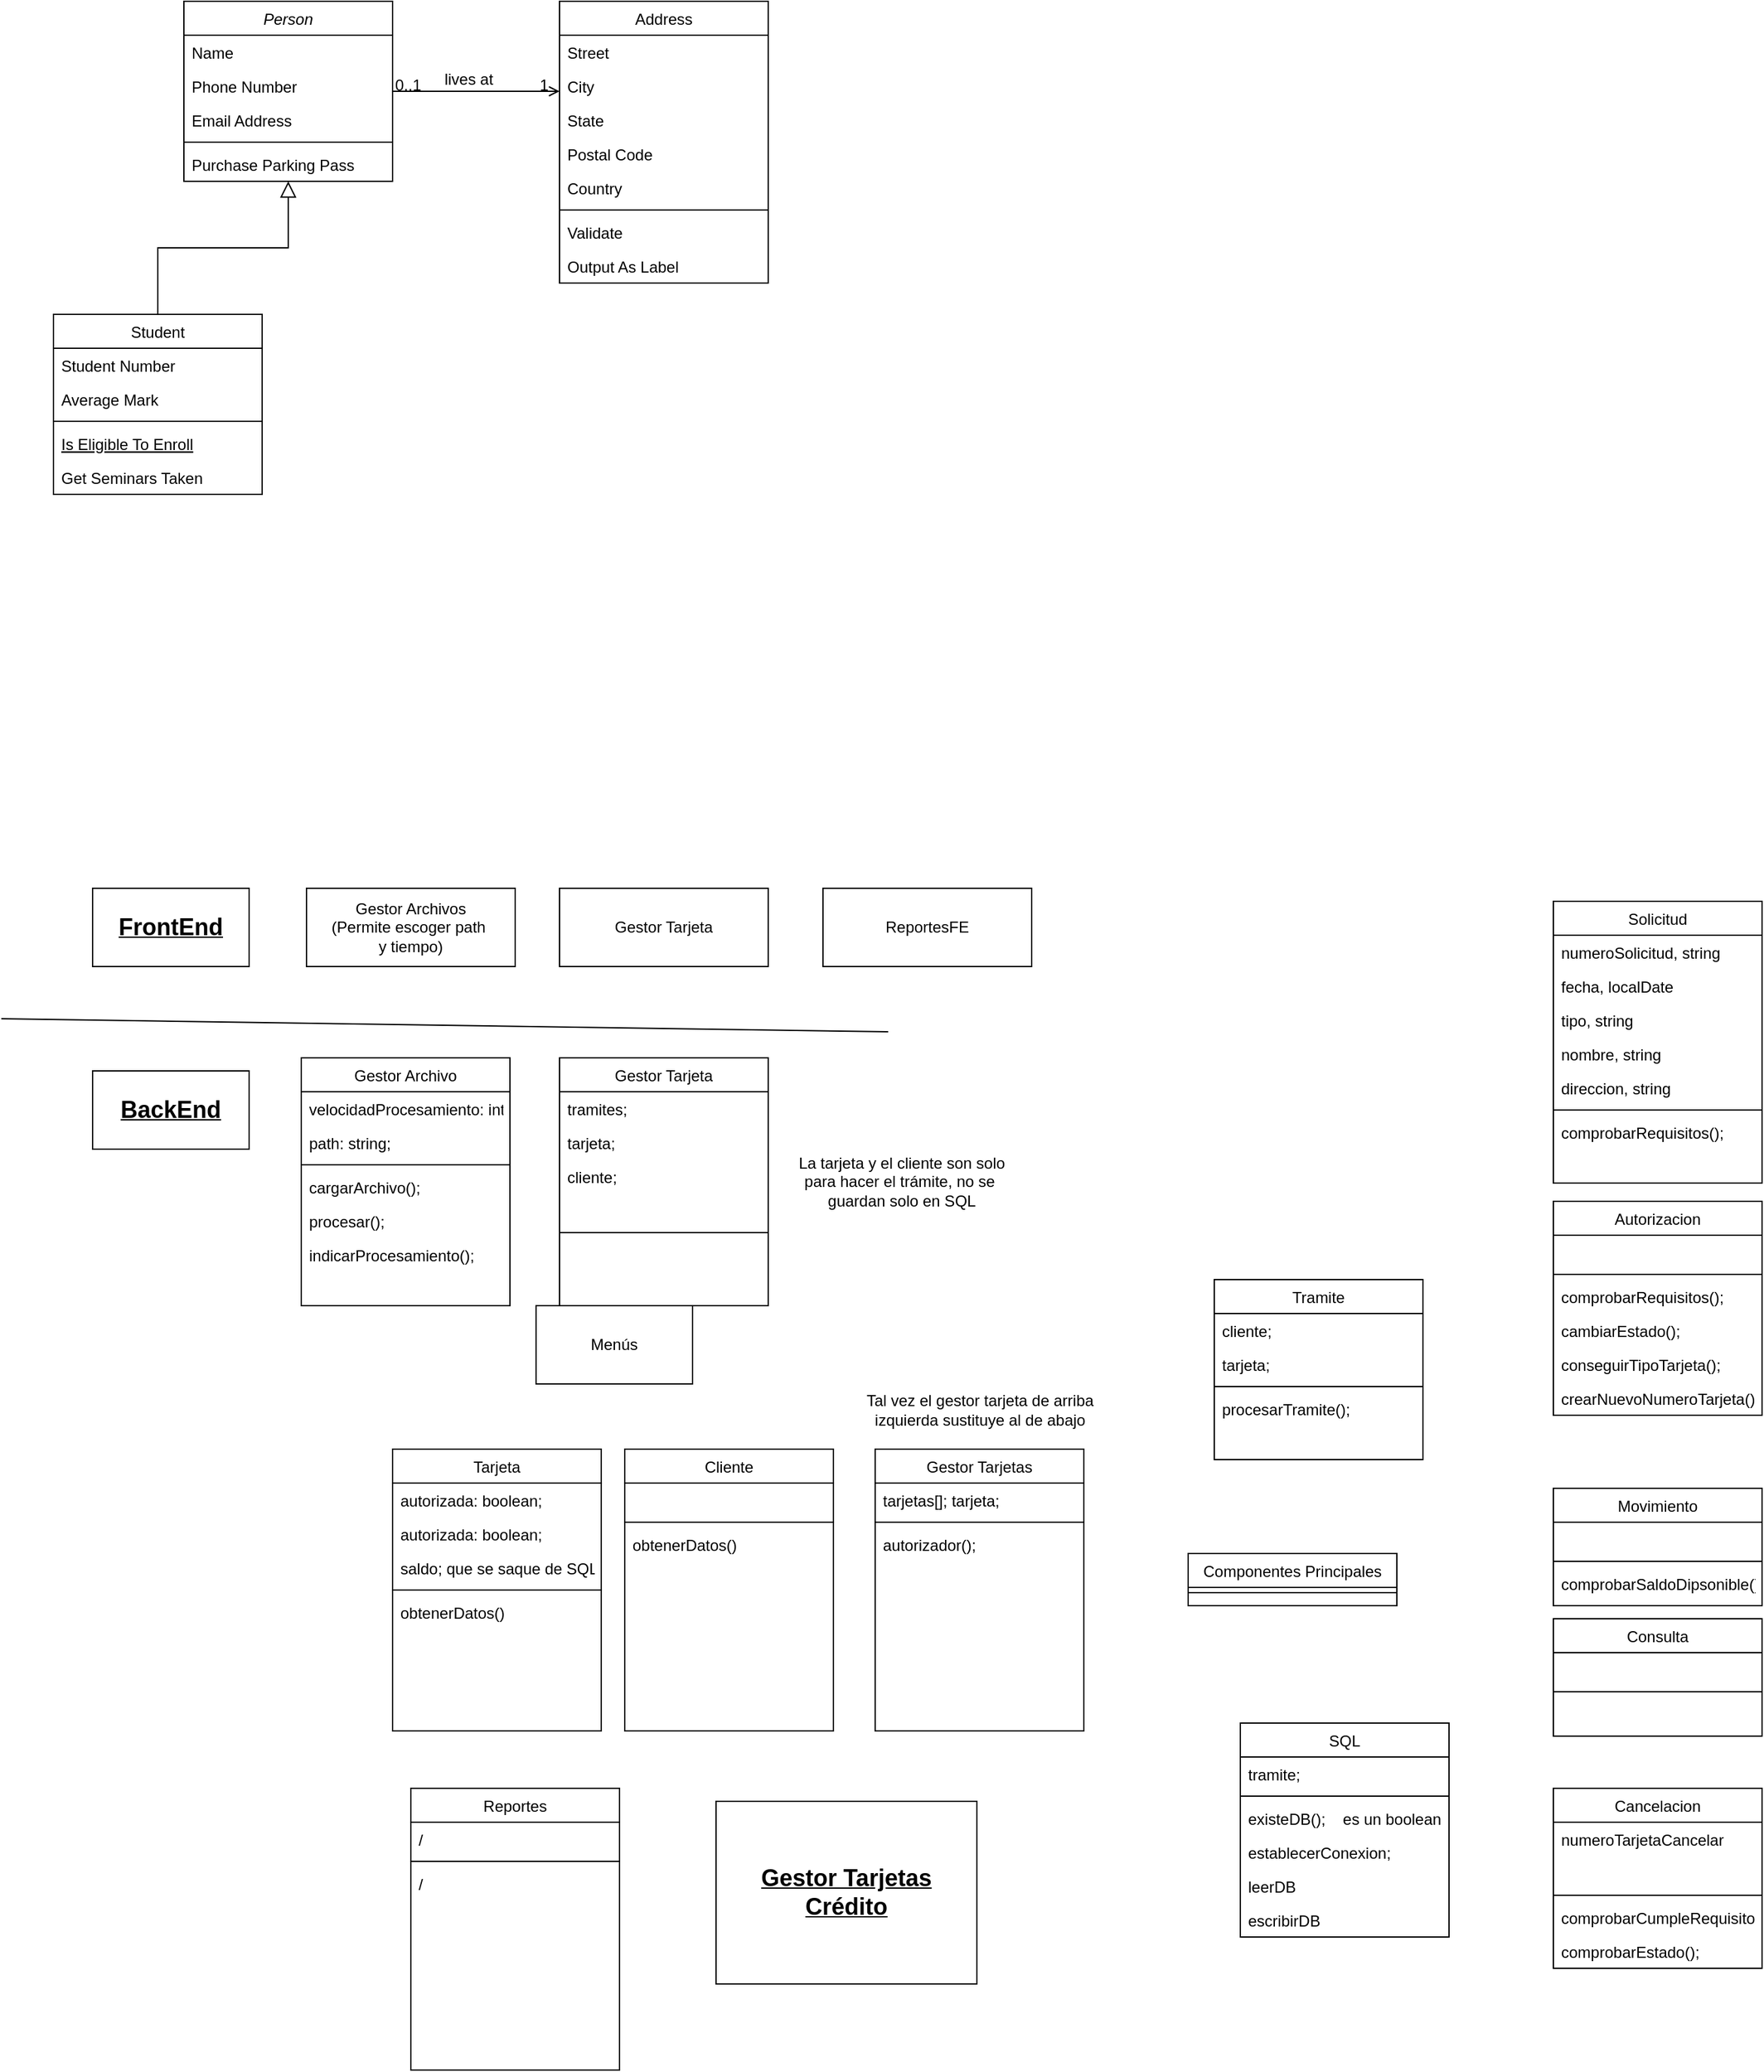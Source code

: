 <mxfile version="24.7.5">
  <diagram id="C5RBs43oDa-KdzZeNtuy" name="Page-1">
    <mxGraphModel dx="264" dy="2030" grid="1" gridSize="10" guides="1" tooltips="1" connect="1" arrows="1" fold="1" page="1" pageScale="1" pageWidth="827" pageHeight="1169" math="0" shadow="0">
      <root>
        <mxCell id="WIyWlLk6GJQsqaUBKTNV-0" />
        <mxCell id="WIyWlLk6GJQsqaUBKTNV-1" parent="WIyWlLk6GJQsqaUBKTNV-0" />
        <mxCell id="zkfFHV4jXpPFQw0GAbJ--0" value="Person" style="swimlane;fontStyle=2;align=center;verticalAlign=top;childLayout=stackLayout;horizontal=1;startSize=26;horizontalStack=0;resizeParent=1;resizeLast=0;collapsible=1;marginBottom=0;rounded=0;shadow=0;strokeWidth=1;" parent="WIyWlLk6GJQsqaUBKTNV-1" vertex="1">
          <mxGeometry x="240" y="-240" width="160" height="138" as="geometry">
            <mxRectangle x="230" y="140" width="160" height="26" as="alternateBounds" />
          </mxGeometry>
        </mxCell>
        <mxCell id="zkfFHV4jXpPFQw0GAbJ--1" value="Name" style="text;align=left;verticalAlign=top;spacingLeft=4;spacingRight=4;overflow=hidden;rotatable=0;points=[[0,0.5],[1,0.5]];portConstraint=eastwest;" parent="zkfFHV4jXpPFQw0GAbJ--0" vertex="1">
          <mxGeometry y="26" width="160" height="26" as="geometry" />
        </mxCell>
        <mxCell id="zkfFHV4jXpPFQw0GAbJ--2" value="Phone Number" style="text;align=left;verticalAlign=top;spacingLeft=4;spacingRight=4;overflow=hidden;rotatable=0;points=[[0,0.5],[1,0.5]];portConstraint=eastwest;rounded=0;shadow=0;html=0;" parent="zkfFHV4jXpPFQw0GAbJ--0" vertex="1">
          <mxGeometry y="52" width="160" height="26" as="geometry" />
        </mxCell>
        <mxCell id="zkfFHV4jXpPFQw0GAbJ--3" value="Email Address" style="text;align=left;verticalAlign=top;spacingLeft=4;spacingRight=4;overflow=hidden;rotatable=0;points=[[0,0.5],[1,0.5]];portConstraint=eastwest;rounded=0;shadow=0;html=0;" parent="zkfFHV4jXpPFQw0GAbJ--0" vertex="1">
          <mxGeometry y="78" width="160" height="26" as="geometry" />
        </mxCell>
        <mxCell id="zkfFHV4jXpPFQw0GAbJ--4" value="" style="line;html=1;strokeWidth=1;align=left;verticalAlign=middle;spacingTop=-1;spacingLeft=3;spacingRight=3;rotatable=0;labelPosition=right;points=[];portConstraint=eastwest;" parent="zkfFHV4jXpPFQw0GAbJ--0" vertex="1">
          <mxGeometry y="104" width="160" height="8" as="geometry" />
        </mxCell>
        <mxCell id="zkfFHV4jXpPFQw0GAbJ--5" value="Purchase Parking Pass" style="text;align=left;verticalAlign=top;spacingLeft=4;spacingRight=4;overflow=hidden;rotatable=0;points=[[0,0.5],[1,0.5]];portConstraint=eastwest;" parent="zkfFHV4jXpPFQw0GAbJ--0" vertex="1">
          <mxGeometry y="112" width="160" height="26" as="geometry" />
        </mxCell>
        <mxCell id="zkfFHV4jXpPFQw0GAbJ--6" value="Student" style="swimlane;fontStyle=0;align=center;verticalAlign=top;childLayout=stackLayout;horizontal=1;startSize=26;horizontalStack=0;resizeParent=1;resizeLast=0;collapsible=1;marginBottom=0;rounded=0;shadow=0;strokeWidth=1;" parent="WIyWlLk6GJQsqaUBKTNV-1" vertex="1">
          <mxGeometry x="140" width="160" height="138" as="geometry">
            <mxRectangle x="130" y="380" width="160" height="26" as="alternateBounds" />
          </mxGeometry>
        </mxCell>
        <mxCell id="zkfFHV4jXpPFQw0GAbJ--7" value="Student Number" style="text;align=left;verticalAlign=top;spacingLeft=4;spacingRight=4;overflow=hidden;rotatable=0;points=[[0,0.5],[1,0.5]];portConstraint=eastwest;" parent="zkfFHV4jXpPFQw0GAbJ--6" vertex="1">
          <mxGeometry y="26" width="160" height="26" as="geometry" />
        </mxCell>
        <mxCell id="zkfFHV4jXpPFQw0GAbJ--8" value="Average Mark" style="text;align=left;verticalAlign=top;spacingLeft=4;spacingRight=4;overflow=hidden;rotatable=0;points=[[0,0.5],[1,0.5]];portConstraint=eastwest;rounded=0;shadow=0;html=0;" parent="zkfFHV4jXpPFQw0GAbJ--6" vertex="1">
          <mxGeometry y="52" width="160" height="26" as="geometry" />
        </mxCell>
        <mxCell id="zkfFHV4jXpPFQw0GAbJ--9" value="" style="line;html=1;strokeWidth=1;align=left;verticalAlign=middle;spacingTop=-1;spacingLeft=3;spacingRight=3;rotatable=0;labelPosition=right;points=[];portConstraint=eastwest;" parent="zkfFHV4jXpPFQw0GAbJ--6" vertex="1">
          <mxGeometry y="78" width="160" height="8" as="geometry" />
        </mxCell>
        <mxCell id="zkfFHV4jXpPFQw0GAbJ--10" value="Is Eligible To Enroll" style="text;align=left;verticalAlign=top;spacingLeft=4;spacingRight=4;overflow=hidden;rotatable=0;points=[[0,0.5],[1,0.5]];portConstraint=eastwest;fontStyle=4" parent="zkfFHV4jXpPFQw0GAbJ--6" vertex="1">
          <mxGeometry y="86" width="160" height="26" as="geometry" />
        </mxCell>
        <mxCell id="zkfFHV4jXpPFQw0GAbJ--11" value="Get Seminars Taken" style="text;align=left;verticalAlign=top;spacingLeft=4;spacingRight=4;overflow=hidden;rotatable=0;points=[[0,0.5],[1,0.5]];portConstraint=eastwest;" parent="zkfFHV4jXpPFQw0GAbJ--6" vertex="1">
          <mxGeometry y="112" width="160" height="26" as="geometry" />
        </mxCell>
        <mxCell id="zkfFHV4jXpPFQw0GAbJ--12" value="" style="endArrow=block;endSize=10;endFill=0;shadow=0;strokeWidth=1;rounded=0;curved=0;edgeStyle=elbowEdgeStyle;elbow=vertical;" parent="WIyWlLk6GJQsqaUBKTNV-1" source="zkfFHV4jXpPFQw0GAbJ--6" target="zkfFHV4jXpPFQw0GAbJ--0" edge="1">
          <mxGeometry width="160" relative="1" as="geometry">
            <mxPoint x="220" y="-157" as="sourcePoint" />
            <mxPoint x="220" y="-157" as="targetPoint" />
          </mxGeometry>
        </mxCell>
        <mxCell id="zkfFHV4jXpPFQw0GAbJ--17" value="Address" style="swimlane;fontStyle=0;align=center;verticalAlign=top;childLayout=stackLayout;horizontal=1;startSize=26;horizontalStack=0;resizeParent=1;resizeLast=0;collapsible=1;marginBottom=0;rounded=0;shadow=0;strokeWidth=1;" parent="WIyWlLk6GJQsqaUBKTNV-1" vertex="1">
          <mxGeometry x="528" y="-240" width="160" height="216" as="geometry">
            <mxRectangle x="550" y="140" width="160" height="26" as="alternateBounds" />
          </mxGeometry>
        </mxCell>
        <mxCell id="zkfFHV4jXpPFQw0GAbJ--18" value="Street" style="text;align=left;verticalAlign=top;spacingLeft=4;spacingRight=4;overflow=hidden;rotatable=0;points=[[0,0.5],[1,0.5]];portConstraint=eastwest;" parent="zkfFHV4jXpPFQw0GAbJ--17" vertex="1">
          <mxGeometry y="26" width="160" height="26" as="geometry" />
        </mxCell>
        <mxCell id="zkfFHV4jXpPFQw0GAbJ--19" value="City" style="text;align=left;verticalAlign=top;spacingLeft=4;spacingRight=4;overflow=hidden;rotatable=0;points=[[0,0.5],[1,0.5]];portConstraint=eastwest;rounded=0;shadow=0;html=0;" parent="zkfFHV4jXpPFQw0GAbJ--17" vertex="1">
          <mxGeometry y="52" width="160" height="26" as="geometry" />
        </mxCell>
        <mxCell id="zkfFHV4jXpPFQw0GAbJ--20" value="State" style="text;align=left;verticalAlign=top;spacingLeft=4;spacingRight=4;overflow=hidden;rotatable=0;points=[[0,0.5],[1,0.5]];portConstraint=eastwest;rounded=0;shadow=0;html=0;" parent="zkfFHV4jXpPFQw0GAbJ--17" vertex="1">
          <mxGeometry y="78" width="160" height="26" as="geometry" />
        </mxCell>
        <mxCell id="zkfFHV4jXpPFQw0GAbJ--21" value="Postal Code" style="text;align=left;verticalAlign=top;spacingLeft=4;spacingRight=4;overflow=hidden;rotatable=0;points=[[0,0.5],[1,0.5]];portConstraint=eastwest;rounded=0;shadow=0;html=0;" parent="zkfFHV4jXpPFQw0GAbJ--17" vertex="1">
          <mxGeometry y="104" width="160" height="26" as="geometry" />
        </mxCell>
        <mxCell id="zkfFHV4jXpPFQw0GAbJ--22" value="Country" style="text;align=left;verticalAlign=top;spacingLeft=4;spacingRight=4;overflow=hidden;rotatable=0;points=[[0,0.5],[1,0.5]];portConstraint=eastwest;rounded=0;shadow=0;html=0;" parent="zkfFHV4jXpPFQw0GAbJ--17" vertex="1">
          <mxGeometry y="130" width="160" height="26" as="geometry" />
        </mxCell>
        <mxCell id="zkfFHV4jXpPFQw0GAbJ--23" value="" style="line;html=1;strokeWidth=1;align=left;verticalAlign=middle;spacingTop=-1;spacingLeft=3;spacingRight=3;rotatable=0;labelPosition=right;points=[];portConstraint=eastwest;" parent="zkfFHV4jXpPFQw0GAbJ--17" vertex="1">
          <mxGeometry y="156" width="160" height="8" as="geometry" />
        </mxCell>
        <mxCell id="zkfFHV4jXpPFQw0GAbJ--24" value="Validate" style="text;align=left;verticalAlign=top;spacingLeft=4;spacingRight=4;overflow=hidden;rotatable=0;points=[[0,0.5],[1,0.5]];portConstraint=eastwest;" parent="zkfFHV4jXpPFQw0GAbJ--17" vertex="1">
          <mxGeometry y="164" width="160" height="26" as="geometry" />
        </mxCell>
        <mxCell id="zkfFHV4jXpPFQw0GAbJ--25" value="Output As Label" style="text;align=left;verticalAlign=top;spacingLeft=4;spacingRight=4;overflow=hidden;rotatable=0;points=[[0,0.5],[1,0.5]];portConstraint=eastwest;" parent="zkfFHV4jXpPFQw0GAbJ--17" vertex="1">
          <mxGeometry y="190" width="160" height="26" as="geometry" />
        </mxCell>
        <mxCell id="zkfFHV4jXpPFQw0GAbJ--26" value="" style="endArrow=open;shadow=0;strokeWidth=1;rounded=0;curved=0;endFill=1;edgeStyle=elbowEdgeStyle;elbow=vertical;" parent="WIyWlLk6GJQsqaUBKTNV-1" source="zkfFHV4jXpPFQw0GAbJ--0" target="zkfFHV4jXpPFQw0GAbJ--17" edge="1">
          <mxGeometry x="0.5" y="41" relative="1" as="geometry">
            <mxPoint x="400" y="-168" as="sourcePoint" />
            <mxPoint x="560" y="-168" as="targetPoint" />
            <mxPoint x="-40" y="32" as="offset" />
          </mxGeometry>
        </mxCell>
        <mxCell id="zkfFHV4jXpPFQw0GAbJ--27" value="0..1" style="resizable=0;align=left;verticalAlign=bottom;labelBackgroundColor=none;fontSize=12;" parent="zkfFHV4jXpPFQw0GAbJ--26" connectable="0" vertex="1">
          <mxGeometry x="-1" relative="1" as="geometry">
            <mxPoint y="4" as="offset" />
          </mxGeometry>
        </mxCell>
        <mxCell id="zkfFHV4jXpPFQw0GAbJ--28" value="1" style="resizable=0;align=right;verticalAlign=bottom;labelBackgroundColor=none;fontSize=12;" parent="zkfFHV4jXpPFQw0GAbJ--26" connectable="0" vertex="1">
          <mxGeometry x="1" relative="1" as="geometry">
            <mxPoint x="-7" y="4" as="offset" />
          </mxGeometry>
        </mxCell>
        <mxCell id="zkfFHV4jXpPFQw0GAbJ--29" value="lives at" style="text;html=1;resizable=0;points=[];;align=center;verticalAlign=middle;labelBackgroundColor=none;rounded=0;shadow=0;strokeWidth=1;fontSize=12;" parent="zkfFHV4jXpPFQw0GAbJ--26" vertex="1" connectable="0">
          <mxGeometry x="0.5" y="49" relative="1" as="geometry">
            <mxPoint x="-38" y="40" as="offset" />
          </mxGeometry>
        </mxCell>
        <mxCell id="RSzmtqeo4xYgfuR53Nzs-8" value="&lt;font style=&quot;font-size: 18px;&quot;&gt;&lt;b style=&quot;&quot;&gt;&lt;u style=&quot;&quot;&gt;BackEnd&lt;/u&gt;&lt;/b&gt;&lt;/font&gt;" style="rounded=0;whiteSpace=wrap;html=1;" vertex="1" parent="WIyWlLk6GJQsqaUBKTNV-1">
          <mxGeometry x="170" y="580" width="120" height="60" as="geometry" />
        </mxCell>
        <mxCell id="RSzmtqeo4xYgfuR53Nzs-10" value="" style="endArrow=none;html=1;rounded=0;" edge="1" parent="WIyWlLk6GJQsqaUBKTNV-1">
          <mxGeometry width="50" height="50" relative="1" as="geometry">
            <mxPoint x="100" y="540" as="sourcePoint" />
            <mxPoint x="780" y="550" as="targetPoint" />
          </mxGeometry>
        </mxCell>
        <mxCell id="RSzmtqeo4xYgfuR53Nzs-11" value="&lt;u&gt;&lt;b&gt;&lt;font style=&quot;font-size: 18px;&quot;&gt;FrontEnd&lt;/font&gt;&lt;/b&gt;&lt;/u&gt;" style="rounded=0;whiteSpace=wrap;html=1;" vertex="1" parent="WIyWlLk6GJQsqaUBKTNV-1">
          <mxGeometry x="170" y="440" width="120" height="60" as="geometry" />
        </mxCell>
        <mxCell id="RSzmtqeo4xYgfuR53Nzs-17" value="&lt;div&gt;Gestor Archivos&lt;/div&gt;&lt;div&gt;(Permite escoger path&amp;nbsp;&lt;/div&gt;&lt;div&gt;y tiempo)&lt;/div&gt;" style="rounded=0;whiteSpace=wrap;html=1;" vertex="1" parent="WIyWlLk6GJQsqaUBKTNV-1">
          <mxGeometry x="334" y="440" width="160" height="60" as="geometry" />
        </mxCell>
        <mxCell id="RSzmtqeo4xYgfuR53Nzs-19" value="&lt;font style=&quot;font-size: 18px;&quot;&gt;&lt;b&gt;&lt;u&gt;Gestor Tarjetas Crédito&lt;/u&gt;&lt;/b&gt;&lt;/font&gt;" style="rounded=0;whiteSpace=wrap;html=1;" vertex="1" parent="WIyWlLk6GJQsqaUBKTNV-1">
          <mxGeometry x="648" y="1140" width="200" height="140" as="geometry" />
        </mxCell>
        <mxCell id="RSzmtqeo4xYgfuR53Nzs-20" value="Menús" style="rounded=0;whiteSpace=wrap;html=1;" vertex="1" parent="WIyWlLk6GJQsqaUBKTNV-1">
          <mxGeometry x="510" y="760" width="120" height="60" as="geometry" />
        </mxCell>
        <mxCell id="RSzmtqeo4xYgfuR53Nzs-22" value="&lt;div&gt;Gestor Tarjeta&lt;/div&gt;" style="rounded=0;whiteSpace=wrap;html=1;" vertex="1" parent="WIyWlLk6GJQsqaUBKTNV-1">
          <mxGeometry x="528" y="440" width="160" height="60" as="geometry" />
        </mxCell>
        <mxCell id="RSzmtqeo4xYgfuR53Nzs-23" value="&lt;div&gt;ReportesFE&lt;/div&gt;" style="rounded=0;whiteSpace=wrap;html=1;" vertex="1" parent="WIyWlLk6GJQsqaUBKTNV-1">
          <mxGeometry x="730" y="440" width="160" height="60" as="geometry" />
        </mxCell>
        <mxCell id="RSzmtqeo4xYgfuR53Nzs-25" value="Tarjeta" style="swimlane;fontStyle=0;align=center;verticalAlign=top;childLayout=stackLayout;horizontal=1;startSize=26;horizontalStack=0;resizeParent=1;resizeLast=0;collapsible=1;marginBottom=0;rounded=0;shadow=0;strokeWidth=1;" vertex="1" parent="WIyWlLk6GJQsqaUBKTNV-1">
          <mxGeometry x="400" y="870" width="160" height="216" as="geometry">
            <mxRectangle x="550" y="140" width="160" height="26" as="alternateBounds" />
          </mxGeometry>
        </mxCell>
        <mxCell id="RSzmtqeo4xYgfuR53Nzs-26" value="autorizada: boolean;" style="text;align=left;verticalAlign=top;spacingLeft=4;spacingRight=4;overflow=hidden;rotatable=0;points=[[0,0.5],[1,0.5]];portConstraint=eastwest;" vertex="1" parent="RSzmtqeo4xYgfuR53Nzs-25">
          <mxGeometry y="26" width="160" height="26" as="geometry" />
        </mxCell>
        <mxCell id="RSzmtqeo4xYgfuR53Nzs-74" value="autorizada: boolean;" style="text;align=left;verticalAlign=top;spacingLeft=4;spacingRight=4;overflow=hidden;rotatable=0;points=[[0,0.5],[1,0.5]];portConstraint=eastwest;" vertex="1" parent="RSzmtqeo4xYgfuR53Nzs-25">
          <mxGeometry y="52" width="160" height="26" as="geometry" />
        </mxCell>
        <mxCell id="RSzmtqeo4xYgfuR53Nzs-141" value="saldo; que se saque de SQL" style="text;align=left;verticalAlign=top;spacingLeft=4;spacingRight=4;overflow=hidden;rotatable=0;points=[[0,0.5],[1,0.5]];portConstraint=eastwest;" vertex="1" parent="RSzmtqeo4xYgfuR53Nzs-25">
          <mxGeometry y="78" width="160" height="26" as="geometry" />
        </mxCell>
        <mxCell id="RSzmtqeo4xYgfuR53Nzs-31" value="" style="line;html=1;strokeWidth=1;align=left;verticalAlign=middle;spacingTop=-1;spacingLeft=3;spacingRight=3;rotatable=0;labelPosition=right;points=[];portConstraint=eastwest;" vertex="1" parent="RSzmtqeo4xYgfuR53Nzs-25">
          <mxGeometry y="104" width="160" height="8" as="geometry" />
        </mxCell>
        <mxCell id="RSzmtqeo4xYgfuR53Nzs-32" value="obtenerDatos()" style="text;align=left;verticalAlign=top;spacingLeft=4;spacingRight=4;overflow=hidden;rotatable=0;points=[[0,0.5],[1,0.5]];portConstraint=eastwest;" vertex="1" parent="RSzmtqeo4xYgfuR53Nzs-25">
          <mxGeometry y="112" width="160" height="26" as="geometry" />
        </mxCell>
        <mxCell id="RSzmtqeo4xYgfuR53Nzs-34" value="Gestor Tarjetas" style="swimlane;fontStyle=0;align=center;verticalAlign=top;childLayout=stackLayout;horizontal=1;startSize=26;horizontalStack=0;resizeParent=1;resizeLast=0;collapsible=1;marginBottom=0;rounded=0;shadow=0;strokeWidth=1;" vertex="1" parent="WIyWlLk6GJQsqaUBKTNV-1">
          <mxGeometry x="770" y="870" width="160" height="216" as="geometry">
            <mxRectangle x="550" y="140" width="160" height="26" as="alternateBounds" />
          </mxGeometry>
        </mxCell>
        <mxCell id="RSzmtqeo4xYgfuR53Nzs-35" value="tarjetas[]; tarjeta;" style="text;align=left;verticalAlign=top;spacingLeft=4;spacingRight=4;overflow=hidden;rotatable=0;points=[[0,0.5],[1,0.5]];portConstraint=eastwest;" vertex="1" parent="RSzmtqeo4xYgfuR53Nzs-34">
          <mxGeometry y="26" width="160" height="26" as="geometry" />
        </mxCell>
        <mxCell id="RSzmtqeo4xYgfuR53Nzs-40" value="" style="line;html=1;strokeWidth=1;align=left;verticalAlign=middle;spacingTop=-1;spacingLeft=3;spacingRight=3;rotatable=0;labelPosition=right;points=[];portConstraint=eastwest;" vertex="1" parent="RSzmtqeo4xYgfuR53Nzs-34">
          <mxGeometry y="52" width="160" height="8" as="geometry" />
        </mxCell>
        <mxCell id="RSzmtqeo4xYgfuR53Nzs-41" value="autorizador();" style="text;align=left;verticalAlign=top;spacingLeft=4;spacingRight=4;overflow=hidden;rotatable=0;points=[[0,0.5],[1,0.5]];portConstraint=eastwest;" vertex="1" parent="RSzmtqeo4xYgfuR53Nzs-34">
          <mxGeometry y="60" width="160" height="26" as="geometry" />
        </mxCell>
        <mxCell id="RSzmtqeo4xYgfuR53Nzs-43" value="Reportes" style="swimlane;fontStyle=0;align=center;verticalAlign=top;childLayout=stackLayout;horizontal=1;startSize=26;horizontalStack=0;resizeParent=1;resizeLast=0;collapsible=1;marginBottom=0;rounded=0;shadow=0;strokeWidth=1;" vertex="1" parent="WIyWlLk6GJQsqaUBKTNV-1">
          <mxGeometry x="414" y="1130" width="160" height="216" as="geometry">
            <mxRectangle x="550" y="140" width="160" height="26" as="alternateBounds" />
          </mxGeometry>
        </mxCell>
        <mxCell id="RSzmtqeo4xYgfuR53Nzs-48" value="/" style="text;align=left;verticalAlign=top;spacingLeft=4;spacingRight=4;overflow=hidden;rotatable=0;points=[[0,0.5],[1,0.5]];portConstraint=eastwest;rounded=0;shadow=0;html=0;" vertex="1" parent="RSzmtqeo4xYgfuR53Nzs-43">
          <mxGeometry y="26" width="160" height="26" as="geometry" />
        </mxCell>
        <mxCell id="RSzmtqeo4xYgfuR53Nzs-49" value="" style="line;html=1;strokeWidth=1;align=left;verticalAlign=middle;spacingTop=-1;spacingLeft=3;spacingRight=3;rotatable=0;labelPosition=right;points=[];portConstraint=eastwest;" vertex="1" parent="RSzmtqeo4xYgfuR53Nzs-43">
          <mxGeometry y="52" width="160" height="8" as="geometry" />
        </mxCell>
        <mxCell id="RSzmtqeo4xYgfuR53Nzs-51" value="/" style="text;align=left;verticalAlign=top;spacingLeft=4;spacingRight=4;overflow=hidden;rotatable=0;points=[[0,0.5],[1,0.5]];portConstraint=eastwest;" vertex="1" parent="RSzmtqeo4xYgfuR53Nzs-43">
          <mxGeometry y="60" width="160" height="26" as="geometry" />
        </mxCell>
        <mxCell id="RSzmtqeo4xYgfuR53Nzs-61" value="Gestor Archivo" style="swimlane;fontStyle=0;align=center;verticalAlign=top;childLayout=stackLayout;horizontal=1;startSize=26;horizontalStack=0;resizeParent=1;resizeLast=0;collapsible=1;marginBottom=0;rounded=0;shadow=0;strokeWidth=1;" vertex="1" parent="WIyWlLk6GJQsqaUBKTNV-1">
          <mxGeometry x="330" y="570" width="160" height="190" as="geometry">
            <mxRectangle x="550" y="140" width="160" height="26" as="alternateBounds" />
          </mxGeometry>
        </mxCell>
        <mxCell id="RSzmtqeo4xYgfuR53Nzs-62" value="velocidadProcesamiento: int;" style="text;align=left;verticalAlign=top;spacingLeft=4;spacingRight=4;overflow=hidden;rotatable=0;points=[[0,0.5],[1,0.5]];portConstraint=eastwest;" vertex="1" parent="RSzmtqeo4xYgfuR53Nzs-61">
          <mxGeometry y="26" width="160" height="26" as="geometry" />
        </mxCell>
        <mxCell id="RSzmtqeo4xYgfuR53Nzs-71" value="path: string;" style="text;align=left;verticalAlign=top;spacingLeft=4;spacingRight=4;overflow=hidden;rotatable=0;points=[[0,0.5],[1,0.5]];portConstraint=eastwest;" vertex="1" parent="RSzmtqeo4xYgfuR53Nzs-61">
          <mxGeometry y="52" width="160" height="26" as="geometry" />
        </mxCell>
        <mxCell id="RSzmtqeo4xYgfuR53Nzs-63" value="" style="line;html=1;strokeWidth=1;align=left;verticalAlign=middle;spacingTop=-1;spacingLeft=3;spacingRight=3;rotatable=0;labelPosition=right;points=[];portConstraint=eastwest;" vertex="1" parent="RSzmtqeo4xYgfuR53Nzs-61">
          <mxGeometry y="78" width="160" height="8" as="geometry" />
        </mxCell>
        <mxCell id="RSzmtqeo4xYgfuR53Nzs-64" value="cargarArchivo();" style="text;align=left;verticalAlign=top;spacingLeft=4;spacingRight=4;overflow=hidden;rotatable=0;points=[[0,0.5],[1,0.5]];portConstraint=eastwest;" vertex="1" parent="RSzmtqeo4xYgfuR53Nzs-61">
          <mxGeometry y="86" width="160" height="26" as="geometry" />
        </mxCell>
        <mxCell id="RSzmtqeo4xYgfuR53Nzs-73" value="procesar();" style="text;align=left;verticalAlign=top;spacingLeft=4;spacingRight=4;overflow=hidden;rotatable=0;points=[[0,0.5],[1,0.5]];portConstraint=eastwest;" vertex="1" parent="RSzmtqeo4xYgfuR53Nzs-61">
          <mxGeometry y="112" width="160" height="26" as="geometry" />
        </mxCell>
        <mxCell id="RSzmtqeo4xYgfuR53Nzs-72" value="indicarProcesamiento();" style="text;align=left;verticalAlign=top;spacingLeft=4;spacingRight=4;overflow=hidden;rotatable=0;points=[[0,0.5],[1,0.5]];portConstraint=eastwest;" vertex="1" parent="RSzmtqeo4xYgfuR53Nzs-61">
          <mxGeometry y="138" width="160" height="26" as="geometry" />
        </mxCell>
        <mxCell id="RSzmtqeo4xYgfuR53Nzs-75" value="Gestor Tarjeta" style="swimlane;fontStyle=0;align=center;verticalAlign=top;childLayout=stackLayout;horizontal=1;startSize=26;horizontalStack=0;resizeParent=1;resizeLast=0;collapsible=1;marginBottom=0;rounded=0;shadow=0;strokeWidth=1;" vertex="1" parent="WIyWlLk6GJQsqaUBKTNV-1">
          <mxGeometry x="528" y="570" width="160" height="190" as="geometry">
            <mxRectangle x="550" y="140" width="160" height="26" as="alternateBounds" />
          </mxGeometry>
        </mxCell>
        <mxCell id="RSzmtqeo4xYgfuR53Nzs-76" value="tramites;" style="text;align=left;verticalAlign=top;spacingLeft=4;spacingRight=4;overflow=hidden;rotatable=0;points=[[0,0.5],[1,0.5]];portConstraint=eastwest;" vertex="1" parent="RSzmtqeo4xYgfuR53Nzs-75">
          <mxGeometry y="26" width="160" height="26" as="geometry" />
        </mxCell>
        <mxCell id="RSzmtqeo4xYgfuR53Nzs-120" value="tarjeta;" style="text;align=left;verticalAlign=top;spacingLeft=4;spacingRight=4;overflow=hidden;rotatable=0;points=[[0,0.5],[1,0.5]];portConstraint=eastwest;" vertex="1" parent="RSzmtqeo4xYgfuR53Nzs-75">
          <mxGeometry y="52" width="160" height="26" as="geometry" />
        </mxCell>
        <mxCell id="RSzmtqeo4xYgfuR53Nzs-121" value="cliente;" style="text;align=left;verticalAlign=top;spacingLeft=4;spacingRight=4;overflow=hidden;rotatable=0;points=[[0,0.5],[1,0.5]];portConstraint=eastwest;" vertex="1" parent="RSzmtqeo4xYgfuR53Nzs-75">
          <mxGeometry y="78" width="160" height="26" as="geometry" />
        </mxCell>
        <mxCell id="RSzmtqeo4xYgfuR53Nzs-77" value=" " style="text;align=left;verticalAlign=top;spacingLeft=4;spacingRight=4;overflow=hidden;rotatable=0;points=[[0,0.5],[1,0.5]];portConstraint=eastwest;" vertex="1" parent="RSzmtqeo4xYgfuR53Nzs-75">
          <mxGeometry y="104" width="160" height="26" as="geometry" />
        </mxCell>
        <mxCell id="RSzmtqeo4xYgfuR53Nzs-78" value="" style="line;html=1;strokeWidth=1;align=left;verticalAlign=middle;spacingTop=-1;spacingLeft=3;spacingRight=3;rotatable=0;labelPosition=right;points=[];portConstraint=eastwest;" vertex="1" parent="RSzmtqeo4xYgfuR53Nzs-75">
          <mxGeometry y="130" width="160" height="8" as="geometry" />
        </mxCell>
        <mxCell id="RSzmtqeo4xYgfuR53Nzs-85" value="Tramite" style="swimlane;fontStyle=0;align=center;verticalAlign=top;childLayout=stackLayout;horizontal=1;startSize=26;horizontalStack=0;resizeParent=1;resizeLast=0;collapsible=1;marginBottom=0;rounded=0;shadow=0;strokeWidth=1;" vertex="1" parent="WIyWlLk6GJQsqaUBKTNV-1">
          <mxGeometry x="1030" y="740" width="160" height="138" as="geometry">
            <mxRectangle x="550" y="140" width="160" height="26" as="alternateBounds" />
          </mxGeometry>
        </mxCell>
        <mxCell id="RSzmtqeo4xYgfuR53Nzs-133" value="cliente;" style="text;align=left;verticalAlign=top;spacingLeft=4;spacingRight=4;overflow=hidden;rotatable=0;points=[[0,0.5],[1,0.5]];portConstraint=eastwest;" vertex="1" parent="RSzmtqeo4xYgfuR53Nzs-85">
          <mxGeometry y="26" width="160" height="26" as="geometry" />
        </mxCell>
        <mxCell id="RSzmtqeo4xYgfuR53Nzs-89" value="tarjeta;" style="text;align=left;verticalAlign=top;spacingLeft=4;spacingRight=4;overflow=hidden;rotatable=0;points=[[0,0.5],[1,0.5]];portConstraint=eastwest;" vertex="1" parent="RSzmtqeo4xYgfuR53Nzs-85">
          <mxGeometry y="52" width="160" height="26" as="geometry" />
        </mxCell>
        <mxCell id="RSzmtqeo4xYgfuR53Nzs-90" value="" style="line;html=1;strokeWidth=1;align=left;verticalAlign=middle;spacingTop=-1;spacingLeft=3;spacingRight=3;rotatable=0;labelPosition=right;points=[];portConstraint=eastwest;" vertex="1" parent="RSzmtqeo4xYgfuR53Nzs-85">
          <mxGeometry y="78" width="160" height="8" as="geometry" />
        </mxCell>
        <mxCell id="RSzmtqeo4xYgfuR53Nzs-91" value="procesarTramite();" style="text;align=left;verticalAlign=top;spacingLeft=4;spacingRight=4;overflow=hidden;rotatable=0;points=[[0,0.5],[1,0.5]];portConstraint=eastwest;" vertex="1" parent="RSzmtqeo4xYgfuR53Nzs-85">
          <mxGeometry y="86" width="160" height="26" as="geometry" />
        </mxCell>
        <mxCell id="RSzmtqeo4xYgfuR53Nzs-92" value="Solicitud" style="swimlane;fontStyle=0;align=center;verticalAlign=top;childLayout=stackLayout;horizontal=1;startSize=26;horizontalStack=0;resizeParent=1;resizeLast=0;collapsible=1;marginBottom=0;rounded=0;shadow=0;strokeWidth=1;" vertex="1" parent="WIyWlLk6GJQsqaUBKTNV-1">
          <mxGeometry x="1290" y="450" width="160" height="216" as="geometry">
            <mxRectangle x="550" y="140" width="160" height="26" as="alternateBounds" />
          </mxGeometry>
        </mxCell>
        <mxCell id="RSzmtqeo4xYgfuR53Nzs-93" value="numeroSolicitud, string" style="text;align=left;verticalAlign=top;spacingLeft=4;spacingRight=4;overflow=hidden;rotatable=0;points=[[0,0.5],[1,0.5]];portConstraint=eastwest;" vertex="1" parent="RSzmtqeo4xYgfuR53Nzs-92">
          <mxGeometry y="26" width="160" height="26" as="geometry" />
        </mxCell>
        <mxCell id="RSzmtqeo4xYgfuR53Nzs-143" value="fecha, localDate" style="text;align=left;verticalAlign=top;spacingLeft=4;spacingRight=4;overflow=hidden;rotatable=0;points=[[0,0.5],[1,0.5]];portConstraint=eastwest;" vertex="1" parent="RSzmtqeo4xYgfuR53Nzs-92">
          <mxGeometry y="52" width="160" height="26" as="geometry" />
        </mxCell>
        <mxCell id="RSzmtqeo4xYgfuR53Nzs-144" value="tipo, string" style="text;align=left;verticalAlign=top;spacingLeft=4;spacingRight=4;overflow=hidden;rotatable=0;points=[[0,0.5],[1,0.5]];portConstraint=eastwest;" vertex="1" parent="RSzmtqeo4xYgfuR53Nzs-92">
          <mxGeometry y="78" width="160" height="26" as="geometry" />
        </mxCell>
        <mxCell id="RSzmtqeo4xYgfuR53Nzs-145" value="nombre, string" style="text;align=left;verticalAlign=top;spacingLeft=4;spacingRight=4;overflow=hidden;rotatable=0;points=[[0,0.5],[1,0.5]];portConstraint=eastwest;" vertex="1" parent="RSzmtqeo4xYgfuR53Nzs-92">
          <mxGeometry y="104" width="160" height="26" as="geometry" />
        </mxCell>
        <mxCell id="RSzmtqeo4xYgfuR53Nzs-147" value="direccion, string" style="text;align=left;verticalAlign=top;spacingLeft=4;spacingRight=4;overflow=hidden;rotatable=0;points=[[0,0.5],[1,0.5]];portConstraint=eastwest;" vertex="1" parent="RSzmtqeo4xYgfuR53Nzs-92">
          <mxGeometry y="130" width="160" height="26" as="geometry" />
        </mxCell>
        <mxCell id="RSzmtqeo4xYgfuR53Nzs-94" value="" style="line;html=1;strokeWidth=1;align=left;verticalAlign=middle;spacingTop=-1;spacingLeft=3;spacingRight=3;rotatable=0;labelPosition=right;points=[];portConstraint=eastwest;" vertex="1" parent="RSzmtqeo4xYgfuR53Nzs-92">
          <mxGeometry y="156" width="160" height="8" as="geometry" />
        </mxCell>
        <mxCell id="RSzmtqeo4xYgfuR53Nzs-98" value="comprobarRequisitos();" style="text;align=left;verticalAlign=top;spacingLeft=4;spacingRight=4;overflow=hidden;rotatable=0;points=[[0,0.5],[1,0.5]];portConstraint=eastwest;" vertex="1" parent="RSzmtqeo4xYgfuR53Nzs-92">
          <mxGeometry y="164" width="160" height="26" as="geometry" />
        </mxCell>
        <mxCell id="RSzmtqeo4xYgfuR53Nzs-99" value="Movimiento" style="swimlane;fontStyle=0;align=center;verticalAlign=top;childLayout=stackLayout;horizontal=1;startSize=26;horizontalStack=0;resizeParent=1;resizeLast=0;collapsible=1;marginBottom=0;rounded=0;shadow=0;strokeWidth=1;" vertex="1" parent="WIyWlLk6GJQsqaUBKTNV-1">
          <mxGeometry x="1290" y="900" width="160" height="90" as="geometry">
            <mxRectangle x="550" y="140" width="160" height="26" as="alternateBounds" />
          </mxGeometry>
        </mxCell>
        <mxCell id="RSzmtqeo4xYgfuR53Nzs-100" value=" " style="text;align=left;verticalAlign=top;spacingLeft=4;spacingRight=4;overflow=hidden;rotatable=0;points=[[0,0.5],[1,0.5]];portConstraint=eastwest;" vertex="1" parent="RSzmtqeo4xYgfuR53Nzs-99">
          <mxGeometry y="26" width="160" height="26" as="geometry" />
        </mxCell>
        <mxCell id="RSzmtqeo4xYgfuR53Nzs-101" value="" style="line;html=1;strokeWidth=1;align=left;verticalAlign=middle;spacingTop=-1;spacingLeft=3;spacingRight=3;rotatable=0;labelPosition=right;points=[];portConstraint=eastwest;" vertex="1" parent="RSzmtqeo4xYgfuR53Nzs-99">
          <mxGeometry y="52" width="160" height="8" as="geometry" />
        </mxCell>
        <mxCell id="RSzmtqeo4xYgfuR53Nzs-102" value="comprobarSaldoDipsonible();" style="text;align=left;verticalAlign=top;spacingLeft=4;spacingRight=4;overflow=hidden;rotatable=0;points=[[0,0.5],[1,0.5]];portConstraint=eastwest;" vertex="1" parent="RSzmtqeo4xYgfuR53Nzs-99">
          <mxGeometry y="60" width="160" height="26" as="geometry" />
        </mxCell>
        <mxCell id="RSzmtqeo4xYgfuR53Nzs-103" value="Consulta" style="swimlane;fontStyle=0;align=center;verticalAlign=top;childLayout=stackLayout;horizontal=1;startSize=26;horizontalStack=0;resizeParent=1;resizeLast=0;collapsible=1;marginBottom=0;rounded=0;shadow=0;strokeWidth=1;" vertex="1" parent="WIyWlLk6GJQsqaUBKTNV-1">
          <mxGeometry x="1290" y="1000" width="160" height="90" as="geometry">
            <mxRectangle x="550" y="140" width="160" height="26" as="alternateBounds" />
          </mxGeometry>
        </mxCell>
        <mxCell id="RSzmtqeo4xYgfuR53Nzs-104" value=" " style="text;align=left;verticalAlign=top;spacingLeft=4;spacingRight=4;overflow=hidden;rotatable=0;points=[[0,0.5],[1,0.5]];portConstraint=eastwest;" vertex="1" parent="RSzmtqeo4xYgfuR53Nzs-103">
          <mxGeometry y="26" width="160" height="26" as="geometry" />
        </mxCell>
        <mxCell id="RSzmtqeo4xYgfuR53Nzs-105" value="" style="line;html=1;strokeWidth=1;align=left;verticalAlign=middle;spacingTop=-1;spacingLeft=3;spacingRight=3;rotatable=0;labelPosition=right;points=[];portConstraint=eastwest;" vertex="1" parent="RSzmtqeo4xYgfuR53Nzs-103">
          <mxGeometry y="52" width="160" height="8" as="geometry" />
        </mxCell>
        <mxCell id="RSzmtqeo4xYgfuR53Nzs-107" value="Autorizacion" style="swimlane;fontStyle=0;align=center;verticalAlign=top;childLayout=stackLayout;horizontal=1;startSize=26;horizontalStack=0;resizeParent=1;resizeLast=0;collapsible=1;marginBottom=0;rounded=0;shadow=0;strokeWidth=1;" vertex="1" parent="WIyWlLk6GJQsqaUBKTNV-1">
          <mxGeometry x="1290" y="680" width="160" height="164" as="geometry">
            <mxRectangle x="550" y="140" width="160" height="26" as="alternateBounds" />
          </mxGeometry>
        </mxCell>
        <mxCell id="RSzmtqeo4xYgfuR53Nzs-108" value=" " style="text;align=left;verticalAlign=top;spacingLeft=4;spacingRight=4;overflow=hidden;rotatable=0;points=[[0,0.5],[1,0.5]];portConstraint=eastwest;" vertex="1" parent="RSzmtqeo4xYgfuR53Nzs-107">
          <mxGeometry y="26" width="160" height="26" as="geometry" />
        </mxCell>
        <mxCell id="RSzmtqeo4xYgfuR53Nzs-109" value="" style="line;html=1;strokeWidth=1;align=left;verticalAlign=middle;spacingTop=-1;spacingLeft=3;spacingRight=3;rotatable=0;labelPosition=right;points=[];portConstraint=eastwest;" vertex="1" parent="RSzmtqeo4xYgfuR53Nzs-107">
          <mxGeometry y="52" width="160" height="8" as="geometry" />
        </mxCell>
        <mxCell id="RSzmtqeo4xYgfuR53Nzs-110" value="comprobarRequisitos();" style="text;align=left;verticalAlign=top;spacingLeft=4;spacingRight=4;overflow=hidden;rotatable=0;points=[[0,0.5],[1,0.5]];portConstraint=eastwest;" vertex="1" parent="RSzmtqeo4xYgfuR53Nzs-107">
          <mxGeometry y="60" width="160" height="26" as="geometry" />
        </mxCell>
        <mxCell id="RSzmtqeo4xYgfuR53Nzs-150" value="cambiarEstado();" style="text;align=left;verticalAlign=top;spacingLeft=4;spacingRight=4;overflow=hidden;rotatable=0;points=[[0,0.5],[1,0.5]];portConstraint=eastwest;" vertex="1" parent="RSzmtqeo4xYgfuR53Nzs-107">
          <mxGeometry y="86" width="160" height="26" as="geometry" />
        </mxCell>
        <mxCell id="RSzmtqeo4xYgfuR53Nzs-151" value="conseguirTipoTarjeta();" style="text;align=left;verticalAlign=top;spacingLeft=4;spacingRight=4;overflow=hidden;rotatable=0;points=[[0,0.5],[1,0.5]];portConstraint=eastwest;" vertex="1" parent="RSzmtqeo4xYgfuR53Nzs-107">
          <mxGeometry y="112" width="160" height="26" as="geometry" />
        </mxCell>
        <mxCell id="RSzmtqeo4xYgfuR53Nzs-149" value="crearNuevoNumeroTarjeta();" style="text;align=left;verticalAlign=top;spacingLeft=4;spacingRight=4;overflow=hidden;rotatable=0;points=[[0,0.5],[1,0.5]];portConstraint=eastwest;" vertex="1" parent="RSzmtqeo4xYgfuR53Nzs-107">
          <mxGeometry y="138" width="160" height="26" as="geometry" />
        </mxCell>
        <mxCell id="RSzmtqeo4xYgfuR53Nzs-111" value="Cancelacion" style="swimlane;fontStyle=0;align=center;verticalAlign=top;childLayout=stackLayout;horizontal=1;startSize=26;horizontalStack=0;resizeParent=1;resizeLast=0;collapsible=1;marginBottom=0;rounded=0;shadow=0;strokeWidth=1;" vertex="1" parent="WIyWlLk6GJQsqaUBKTNV-1">
          <mxGeometry x="1290" y="1130" width="160" height="138" as="geometry">
            <mxRectangle x="550" y="140" width="160" height="26" as="alternateBounds" />
          </mxGeometry>
        </mxCell>
        <mxCell id="RSzmtqeo4xYgfuR53Nzs-152" value="numeroTarjetaCancelar" style="text;align=left;verticalAlign=top;spacingLeft=4;spacingRight=4;overflow=hidden;rotatable=0;points=[[0,0.5],[1,0.5]];portConstraint=eastwest;" vertex="1" parent="RSzmtqeo4xYgfuR53Nzs-111">
          <mxGeometry y="26" width="160" height="26" as="geometry" />
        </mxCell>
        <mxCell id="RSzmtqeo4xYgfuR53Nzs-112" value=" " style="text;align=left;verticalAlign=top;spacingLeft=4;spacingRight=4;overflow=hidden;rotatable=0;points=[[0,0.5],[1,0.5]];portConstraint=eastwest;" vertex="1" parent="RSzmtqeo4xYgfuR53Nzs-111">
          <mxGeometry y="52" width="160" height="26" as="geometry" />
        </mxCell>
        <mxCell id="RSzmtqeo4xYgfuR53Nzs-113" value="" style="line;html=1;strokeWidth=1;align=left;verticalAlign=middle;spacingTop=-1;spacingLeft=3;spacingRight=3;rotatable=0;labelPosition=right;points=[];portConstraint=eastwest;" vertex="1" parent="RSzmtqeo4xYgfuR53Nzs-111">
          <mxGeometry y="78" width="160" height="8" as="geometry" />
        </mxCell>
        <mxCell id="RSzmtqeo4xYgfuR53Nzs-153" value="comprobarCumpleRequisitos();" style="text;align=left;verticalAlign=top;spacingLeft=4;spacingRight=4;overflow=hidden;rotatable=0;points=[[0,0.5],[1,0.5]];portConstraint=eastwest;" vertex="1" parent="RSzmtqeo4xYgfuR53Nzs-111">
          <mxGeometry y="86" width="160" height="26" as="geometry" />
        </mxCell>
        <mxCell id="RSzmtqeo4xYgfuR53Nzs-114" value="comprobarEstado();" style="text;align=left;verticalAlign=top;spacingLeft=4;spacingRight=4;overflow=hidden;rotatable=0;points=[[0,0.5],[1,0.5]];portConstraint=eastwest;" vertex="1" parent="RSzmtqeo4xYgfuR53Nzs-111">
          <mxGeometry y="112" width="160" height="26" as="geometry" />
        </mxCell>
        <mxCell id="RSzmtqeo4xYgfuR53Nzs-115" value="Cliente" style="swimlane;fontStyle=0;align=center;verticalAlign=top;childLayout=stackLayout;horizontal=1;startSize=26;horizontalStack=0;resizeParent=1;resizeLast=0;collapsible=1;marginBottom=0;rounded=0;shadow=0;strokeWidth=1;" vertex="1" parent="WIyWlLk6GJQsqaUBKTNV-1">
          <mxGeometry x="578" y="870" width="160" height="216" as="geometry">
            <mxRectangle x="550" y="140" width="160" height="26" as="alternateBounds" />
          </mxGeometry>
        </mxCell>
        <mxCell id="RSzmtqeo4xYgfuR53Nzs-117" value=" " style="text;align=left;verticalAlign=top;spacingLeft=4;spacingRight=4;overflow=hidden;rotatable=0;points=[[0,0.5],[1,0.5]];portConstraint=eastwest;" vertex="1" parent="RSzmtqeo4xYgfuR53Nzs-115">
          <mxGeometry y="26" width="160" height="26" as="geometry" />
        </mxCell>
        <mxCell id="RSzmtqeo4xYgfuR53Nzs-118" value="" style="line;html=1;strokeWidth=1;align=left;verticalAlign=middle;spacingTop=-1;spacingLeft=3;spacingRight=3;rotatable=0;labelPosition=right;points=[];portConstraint=eastwest;" vertex="1" parent="RSzmtqeo4xYgfuR53Nzs-115">
          <mxGeometry y="52" width="160" height="8" as="geometry" />
        </mxCell>
        <mxCell id="RSzmtqeo4xYgfuR53Nzs-142" value="obtenerDatos()" style="text;align=left;verticalAlign=top;spacingLeft=4;spacingRight=4;overflow=hidden;rotatable=0;points=[[0,0.5],[1,0.5]];portConstraint=eastwest;" vertex="1" parent="RSzmtqeo4xYgfuR53Nzs-115">
          <mxGeometry y="60" width="160" height="26" as="geometry" />
        </mxCell>
        <mxCell id="RSzmtqeo4xYgfuR53Nzs-122" value="La tarjeta y el cliente son solo&lt;div&gt;para hacer el trámite, no se&amp;nbsp;&lt;/div&gt;&lt;div&gt;guardan solo en SQL&lt;/div&gt;" style="text;html=1;align=center;verticalAlign=middle;resizable=0;points=[];autosize=1;strokeColor=none;fillColor=none;" vertex="1" parent="WIyWlLk6GJQsqaUBKTNV-1">
          <mxGeometry x="700" y="635" width="180" height="60" as="geometry" />
        </mxCell>
        <mxCell id="RSzmtqeo4xYgfuR53Nzs-123" value="Tal vez el gestor tarjeta de arriba&lt;div&gt;izquierda sustituye al de abajo&lt;/div&gt;" style="text;html=1;align=center;verticalAlign=middle;resizable=0;points=[];autosize=1;strokeColor=none;fillColor=none;" vertex="1" parent="WIyWlLk6GJQsqaUBKTNV-1">
          <mxGeometry x="750" y="820" width="200" height="40" as="geometry" />
        </mxCell>
        <mxCell id="RSzmtqeo4xYgfuR53Nzs-124" value="SQL" style="swimlane;fontStyle=0;align=center;verticalAlign=top;childLayout=stackLayout;horizontal=1;startSize=26;horizontalStack=0;resizeParent=1;resizeLast=0;collapsible=1;marginBottom=0;rounded=0;shadow=0;strokeWidth=1;" vertex="1" parent="WIyWlLk6GJQsqaUBKTNV-1">
          <mxGeometry x="1050" y="1080" width="160" height="164" as="geometry">
            <mxRectangle x="550" y="140" width="160" height="26" as="alternateBounds" />
          </mxGeometry>
        </mxCell>
        <mxCell id="RSzmtqeo4xYgfuR53Nzs-125" value="tramite;" style="text;align=left;verticalAlign=top;spacingLeft=4;spacingRight=4;overflow=hidden;rotatable=0;points=[[0,0.5],[1,0.5]];portConstraint=eastwest;rounded=0;shadow=0;html=0;" vertex="1" parent="RSzmtqeo4xYgfuR53Nzs-124">
          <mxGeometry y="26" width="160" height="26" as="geometry" />
        </mxCell>
        <mxCell id="RSzmtqeo4xYgfuR53Nzs-126" value="" style="line;html=1;strokeWidth=1;align=left;verticalAlign=middle;spacingTop=-1;spacingLeft=3;spacingRight=3;rotatable=0;labelPosition=right;points=[];portConstraint=eastwest;" vertex="1" parent="RSzmtqeo4xYgfuR53Nzs-124">
          <mxGeometry y="52" width="160" height="8" as="geometry" />
        </mxCell>
        <mxCell id="RSzmtqeo4xYgfuR53Nzs-140" value="existeDB();    es un boolean" style="text;align=left;verticalAlign=top;spacingLeft=4;spacingRight=4;overflow=hidden;rotatable=0;points=[[0,0.5],[1,0.5]];portConstraint=eastwest;" vertex="1" parent="RSzmtqeo4xYgfuR53Nzs-124">
          <mxGeometry y="60" width="160" height="26" as="geometry" />
        </mxCell>
        <mxCell id="RSzmtqeo4xYgfuR53Nzs-127" value="establecerConexion;" style="text;align=left;verticalAlign=top;spacingLeft=4;spacingRight=4;overflow=hidden;rotatable=0;points=[[0,0.5],[1,0.5]];portConstraint=eastwest;" vertex="1" parent="RSzmtqeo4xYgfuR53Nzs-124">
          <mxGeometry y="86" width="160" height="26" as="geometry" />
        </mxCell>
        <mxCell id="RSzmtqeo4xYgfuR53Nzs-128" value="leerDB" style="text;align=left;verticalAlign=top;spacingLeft=4;spacingRight=4;overflow=hidden;rotatable=0;points=[[0,0.5],[1,0.5]];portConstraint=eastwest;" vertex="1" parent="RSzmtqeo4xYgfuR53Nzs-124">
          <mxGeometry y="112" width="160" height="26" as="geometry" />
        </mxCell>
        <mxCell id="RSzmtqeo4xYgfuR53Nzs-129" value="escribirDB" style="text;align=left;verticalAlign=top;spacingLeft=4;spacingRight=4;overflow=hidden;rotatable=0;points=[[0,0.5],[1,0.5]];portConstraint=eastwest;" vertex="1" parent="RSzmtqeo4xYgfuR53Nzs-124">
          <mxGeometry y="138" width="160" height="26" as="geometry" />
        </mxCell>
        <mxCell id="RSzmtqeo4xYgfuR53Nzs-134" value="Componentes Principales" style="swimlane;fontStyle=0;align=center;verticalAlign=top;childLayout=stackLayout;horizontal=1;startSize=26;horizontalStack=0;resizeParent=1;resizeLast=0;collapsible=1;marginBottom=0;rounded=0;shadow=0;strokeWidth=1;" vertex="1" parent="WIyWlLk6GJQsqaUBKTNV-1">
          <mxGeometry x="1010" y="950" width="160" height="40" as="geometry">
            <mxRectangle x="550" y="140" width="160" height="26" as="alternateBounds" />
          </mxGeometry>
        </mxCell>
        <mxCell id="RSzmtqeo4xYgfuR53Nzs-138" value="" style="line;html=1;strokeWidth=1;align=left;verticalAlign=middle;spacingTop=-1;spacingLeft=3;spacingRight=3;rotatable=0;labelPosition=right;points=[];portConstraint=eastwest;" vertex="1" parent="RSzmtqeo4xYgfuR53Nzs-134">
          <mxGeometry y="26" width="160" height="8" as="geometry" />
        </mxCell>
      </root>
    </mxGraphModel>
  </diagram>
</mxfile>
